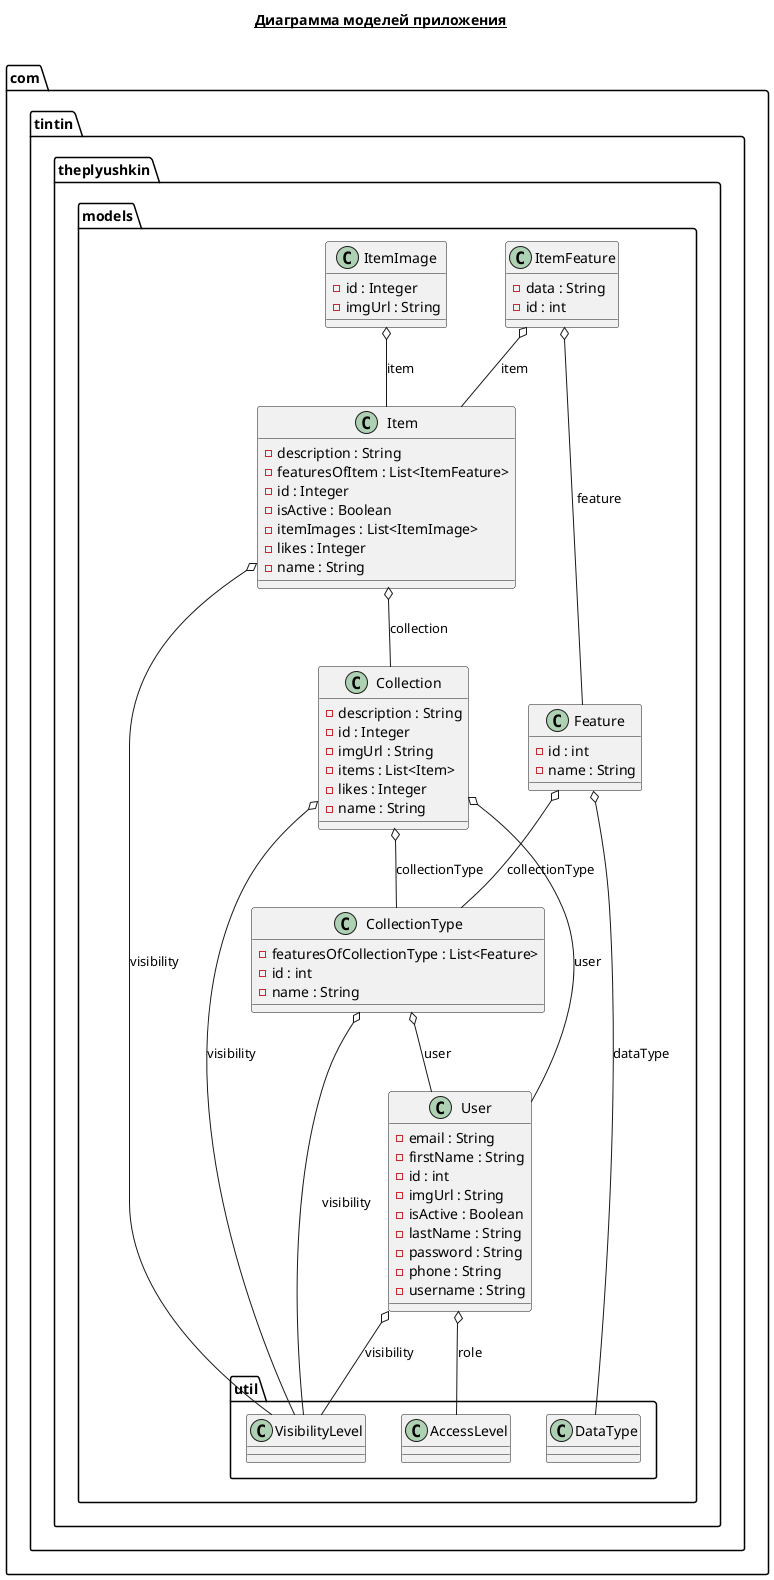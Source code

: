@startuml

title __Диаграмма моделей приложения__\n

  namespace com.tintin.theplyushkin {
    namespace models {
      class com.tintin.theplyushkin.models.Collection {
          - description : String
          - id : Integer
          - imgUrl : String
          - items : List<Item>
          - likes : Integer
          - name : String
      }
    }
  }
  

  namespace com.tintin.theplyushkin {
    namespace models {
      class com.tintin.theplyushkin.models.CollectionType {
          - featuresOfCollectionType : List<Feature>
          - id : int
          - name : String

      }
    }
  }
  

  namespace com.tintin.theplyushkin {
    namespace models {
      class com.tintin.theplyushkin.models.Feature {
          - id : int
          - name : String

      }
    }
  }
  

  namespace com.tintin.theplyushkin {
    namespace models {
      class com.tintin.theplyushkin.models.Item {
          - description : String
          - featuresOfItem : List<ItemFeature>
          - id : Integer
          - isActive : Boolean
          - itemImages : List<ItemImage>
          - likes : Integer
          - name : String

      }
    }
  }
  

  namespace com.tintin.theplyushkin {
    namespace models {
      class com.tintin.theplyushkin.models.ItemFeature {
          - data : String
          - id : int

      }
    }
  }
  

  namespace com.tintin.theplyushkin {
    namespace models {
      class com.tintin.theplyushkin.models.ItemImage {
          - id : Integer
          - imgUrl : String

      }
    }
  }
  

  namespace com.tintin.theplyushkin {
    namespace models {
      class com.tintin.theplyushkin.models.User {
          - email : String
          - firstName : String
          - id : int
          - imgUrl : String
          - isActive : Boolean
          - lastName : String
          - password : String
          - phone : String
          - username : String

      }
    }
  }
  

  com.tintin.theplyushkin.models.Collection o-- com.tintin.theplyushkin.models.CollectionType : collectionType
  com.tintin.theplyushkin.models.Collection o-- com.tintin.theplyushkin.models.User : user
  com.tintin.theplyushkin.models.Collection o-- com.tintin.theplyushkin.models.util.VisibilityLevel : visibility
  com.tintin.theplyushkin.models.CollectionType o-- com.tintin.theplyushkin.models.User : user
  com.tintin.theplyushkin.models.CollectionType o-- com.tintin.theplyushkin.models.util.VisibilityLevel : visibility
  com.tintin.theplyushkin.models.Feature o-- com.tintin.theplyushkin.models.CollectionType : collectionType
  com.tintin.theplyushkin.models.Feature o-- com.tintin.theplyushkin.models.util.DataType : dataType
  com.tintin.theplyushkin.models.Item o-- com.tintin.theplyushkin.models.Collection : collection
  com.tintin.theplyushkin.models.Item o-- com.tintin.theplyushkin.models.util.VisibilityLevel : visibility
  com.tintin.theplyushkin.models.ItemFeature o-- com.tintin.theplyushkin.models.Feature : feature
  com.tintin.theplyushkin.models.ItemFeature o-- com.tintin.theplyushkin.models.Item : item
  com.tintin.theplyushkin.models.ItemImage o-- com.tintin.theplyushkin.models.Item : item
  com.tintin.theplyushkin.models.User o-- com.tintin.theplyushkin.models.util.AccessLevel : role
  com.tintin.theplyushkin.models.User o-- com.tintin.theplyushkin.models.util.VisibilityLevel : visibility


@enduml
